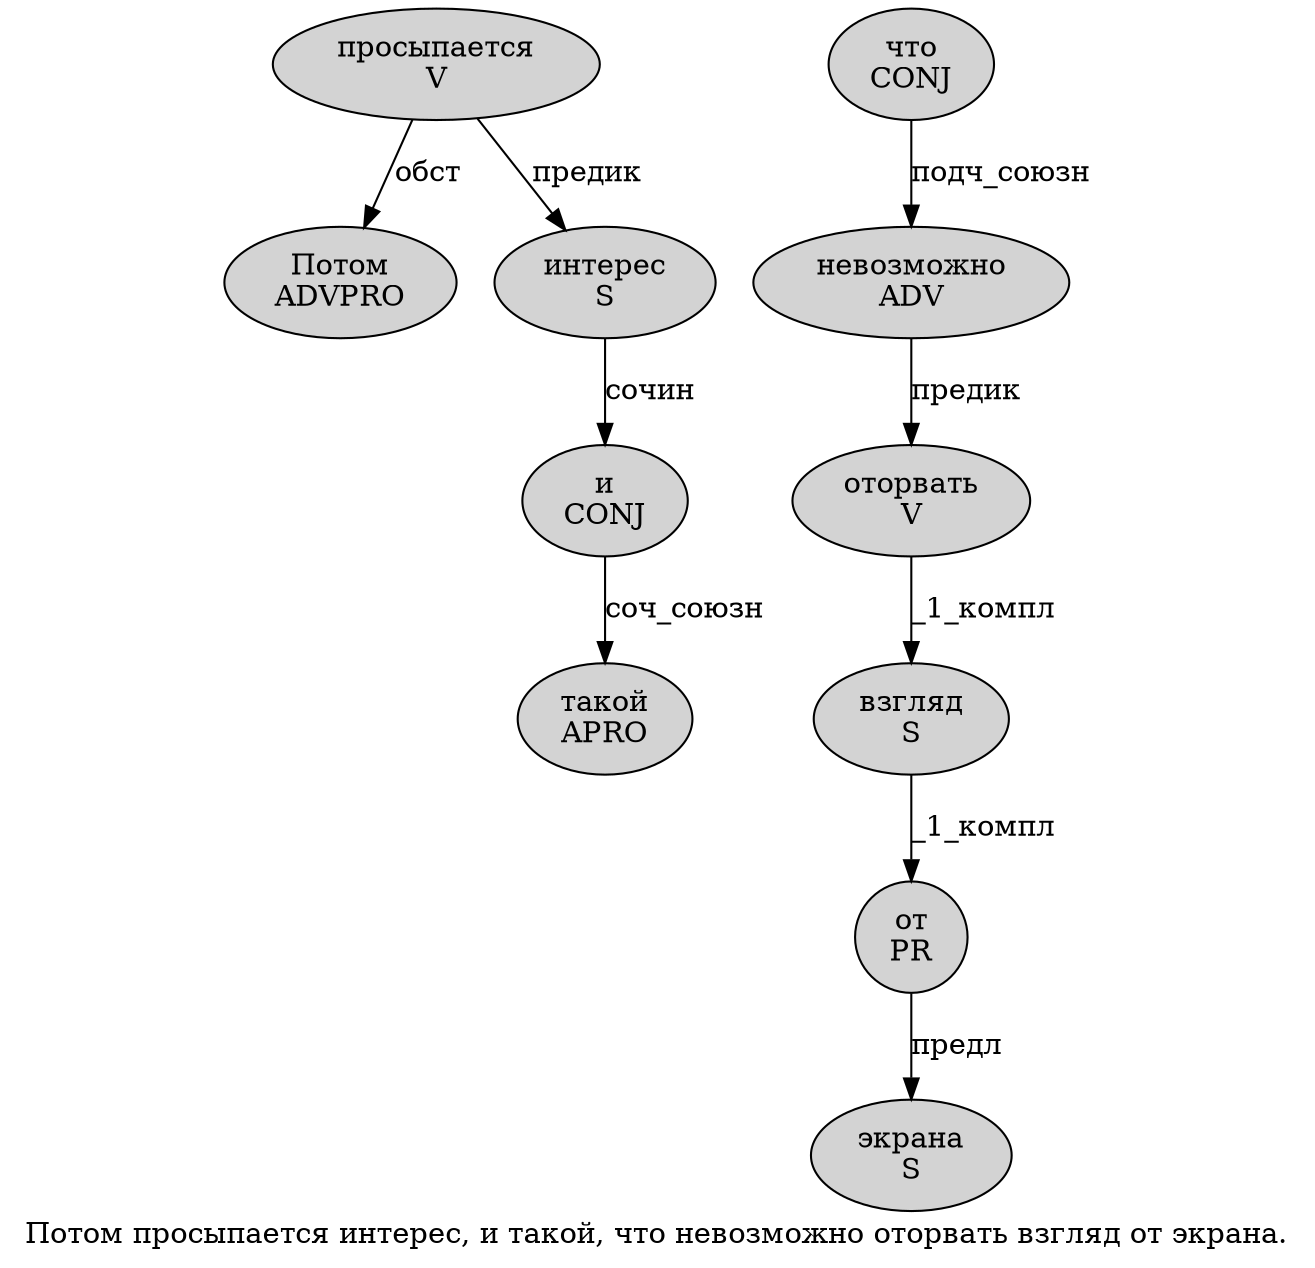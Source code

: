 digraph SENTENCE_1819 {
	graph [label="Потом просыпается интерес, и такой, что невозможно оторвать взгляд от экрана."]
	node [style=filled]
		0 [label="Потом
ADVPRO" color="" fillcolor=lightgray penwidth=1 shape=ellipse]
		1 [label="просыпается
V" color="" fillcolor=lightgray penwidth=1 shape=ellipse]
		2 [label="интерес
S" color="" fillcolor=lightgray penwidth=1 shape=ellipse]
		4 [label="и
CONJ" color="" fillcolor=lightgray penwidth=1 shape=ellipse]
		5 [label="такой
APRO" color="" fillcolor=lightgray penwidth=1 shape=ellipse]
		7 [label="что
CONJ" color="" fillcolor=lightgray penwidth=1 shape=ellipse]
		8 [label="невозможно
ADV" color="" fillcolor=lightgray penwidth=1 shape=ellipse]
		9 [label="оторвать
V" color="" fillcolor=lightgray penwidth=1 shape=ellipse]
		10 [label="взгляд
S" color="" fillcolor=lightgray penwidth=1 shape=ellipse]
		11 [label="от
PR" color="" fillcolor=lightgray penwidth=1 shape=ellipse]
		12 [label="экрана
S" color="" fillcolor=lightgray penwidth=1 shape=ellipse]
			2 -> 4 [label="сочин"]
			4 -> 5 [label="соч_союзн"]
			7 -> 8 [label="подч_союзн"]
			11 -> 12 [label="предл"]
			9 -> 10 [label="_1_компл"]
			8 -> 9 [label="предик"]
			1 -> 0 [label="обст"]
			1 -> 2 [label="предик"]
			10 -> 11 [label="_1_компл"]
}